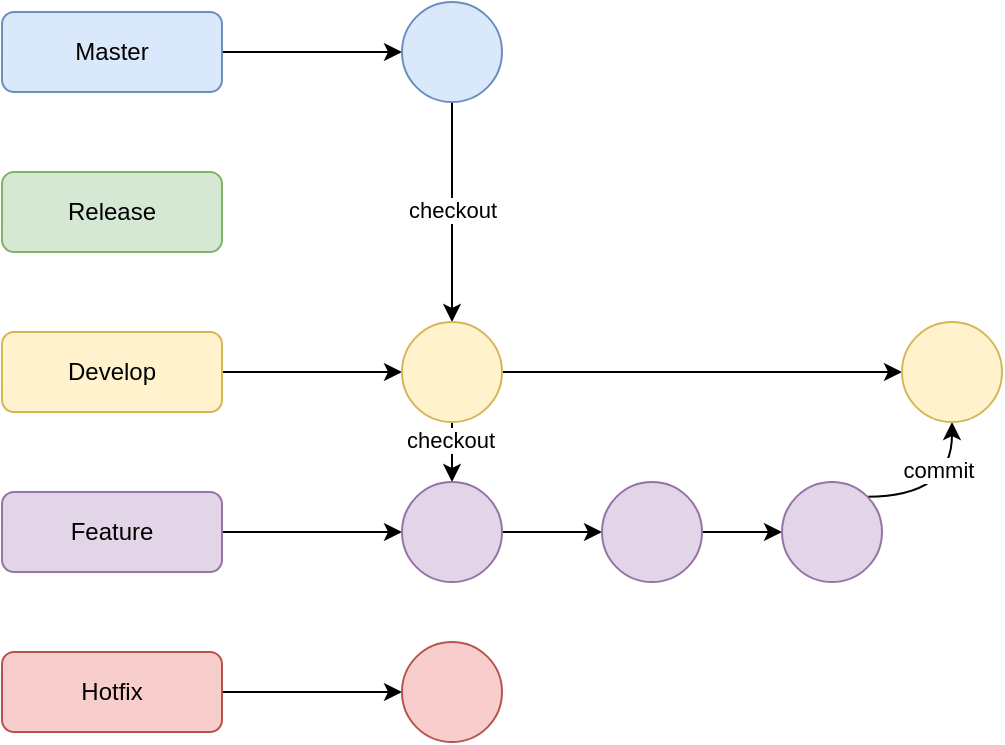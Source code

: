 <mxfile version="24.8.4">
  <diagram name="第 1 页" id="AGR7wtZmD_Y0ApM-Q9Bk">
    <mxGraphModel dx="1434" dy="780" grid="1" gridSize="10" guides="1" tooltips="1" connect="1" arrows="1" fold="1" page="1" pageScale="1" pageWidth="827" pageHeight="1169" math="0" shadow="0">
      <root>
        <mxCell id="0" />
        <mxCell id="1" parent="0" />
        <mxCell id="cLNfVEoBfQZLcli7AeTN-16" value="" style="edgeStyle=orthogonalEdgeStyle;rounded=0;orthogonalLoop=1;jettySize=auto;html=1;" edge="1" parent="1" source="cLNfVEoBfQZLcli7AeTN-1" target="cLNfVEoBfQZLcli7AeTN-15">
          <mxGeometry relative="1" as="geometry" />
        </mxCell>
        <mxCell id="cLNfVEoBfQZLcli7AeTN-1" value="Master" style="rounded=1;whiteSpace=wrap;html=1;fillColor=#dae8fc;strokeColor=#6c8ebf;" vertex="1" parent="1">
          <mxGeometry x="80" y="120" width="110" height="40" as="geometry" />
        </mxCell>
        <mxCell id="cLNfVEoBfQZLcli7AeTN-2" value="Release" style="rounded=1;whiteSpace=wrap;html=1;fillColor=#d5e8d4;strokeColor=#82b366;" vertex="1" parent="1">
          <mxGeometry x="80" y="200" width="110" height="40" as="geometry" />
        </mxCell>
        <mxCell id="cLNfVEoBfQZLcli7AeTN-24" value="" style="edgeStyle=orthogonalEdgeStyle;rounded=0;orthogonalLoop=1;jettySize=auto;html=1;" edge="1" parent="1" source="cLNfVEoBfQZLcli7AeTN-3" target="cLNfVEoBfQZLcli7AeTN-23">
          <mxGeometry relative="1" as="geometry" />
        </mxCell>
        <mxCell id="cLNfVEoBfQZLcli7AeTN-3" value="Develop" style="rounded=1;whiteSpace=wrap;html=1;fillColor=#fff2cc;strokeColor=#d6b656;" vertex="1" parent="1">
          <mxGeometry x="80" y="280" width="110" height="40" as="geometry" />
        </mxCell>
        <mxCell id="cLNfVEoBfQZLcli7AeTN-29" value="" style="edgeStyle=orthogonalEdgeStyle;rounded=0;orthogonalLoop=1;jettySize=auto;html=1;" edge="1" parent="1" source="cLNfVEoBfQZLcli7AeTN-4" target="cLNfVEoBfQZLcli7AeTN-28">
          <mxGeometry relative="1" as="geometry" />
        </mxCell>
        <mxCell id="cLNfVEoBfQZLcli7AeTN-4" value="Feature" style="rounded=1;whiteSpace=wrap;html=1;fillColor=#e1d5e7;strokeColor=#9673a6;" vertex="1" parent="1">
          <mxGeometry x="80" y="360" width="110" height="40" as="geometry" />
        </mxCell>
        <mxCell id="cLNfVEoBfQZLcli7AeTN-32" value="" style="edgeStyle=orthogonalEdgeStyle;rounded=0;orthogonalLoop=1;jettySize=auto;html=1;" edge="1" parent="1" source="cLNfVEoBfQZLcli7AeTN-5" target="cLNfVEoBfQZLcli7AeTN-31">
          <mxGeometry relative="1" as="geometry" />
        </mxCell>
        <mxCell id="cLNfVEoBfQZLcli7AeTN-5" value="Hotfix" style="rounded=1;whiteSpace=wrap;html=1;fillColor=#f8cecc;strokeColor=#b85450;" vertex="1" parent="1">
          <mxGeometry x="80" y="440" width="110" height="40" as="geometry" />
        </mxCell>
        <mxCell id="cLNfVEoBfQZLcli7AeTN-25" style="edgeStyle=orthogonalEdgeStyle;rounded=0;orthogonalLoop=1;jettySize=auto;html=1;exitX=0.5;exitY=1;exitDx=0;exitDy=0;entryX=0.5;entryY=0;entryDx=0;entryDy=0;curved=1;" edge="1" parent="1" source="cLNfVEoBfQZLcli7AeTN-15" target="cLNfVEoBfQZLcli7AeTN-23">
          <mxGeometry relative="1" as="geometry" />
        </mxCell>
        <mxCell id="cLNfVEoBfQZLcli7AeTN-26" value="checkout" style="edgeLabel;html=1;align=center;verticalAlign=middle;resizable=0;points=[];" vertex="1" connectable="0" parent="cLNfVEoBfQZLcli7AeTN-25">
          <mxGeometry x="-0.016" relative="1" as="geometry">
            <mxPoint as="offset" />
          </mxGeometry>
        </mxCell>
        <mxCell id="cLNfVEoBfQZLcli7AeTN-15" value="" style="ellipse;whiteSpace=wrap;html=1;fillColor=#dae8fc;strokeColor=#6c8ebf;rounded=1;" vertex="1" parent="1">
          <mxGeometry x="280" y="115" width="50" height="50" as="geometry" />
        </mxCell>
        <mxCell id="cLNfVEoBfQZLcli7AeTN-33" style="edgeStyle=orthogonalEdgeStyle;rounded=0;orthogonalLoop=1;jettySize=auto;html=1;exitX=0.5;exitY=1;exitDx=0;exitDy=0;entryX=0.5;entryY=0;entryDx=0;entryDy=0;" edge="1" parent="1" source="cLNfVEoBfQZLcli7AeTN-23" target="cLNfVEoBfQZLcli7AeTN-28">
          <mxGeometry relative="1" as="geometry" />
        </mxCell>
        <mxCell id="cLNfVEoBfQZLcli7AeTN-34" value="checkout" style="edgeLabel;html=1;align=center;verticalAlign=middle;resizable=0;points=[];" vertex="1" connectable="0" parent="cLNfVEoBfQZLcli7AeTN-33">
          <mxGeometry x="-0.4" y="-1" relative="1" as="geometry">
            <mxPoint as="offset" />
          </mxGeometry>
        </mxCell>
        <mxCell id="cLNfVEoBfQZLcli7AeTN-40" value="" style="edgeStyle=orthogonalEdgeStyle;rounded=0;orthogonalLoop=1;jettySize=auto;html=1;" edge="1" parent="1" source="cLNfVEoBfQZLcli7AeTN-23" target="cLNfVEoBfQZLcli7AeTN-39">
          <mxGeometry relative="1" as="geometry" />
        </mxCell>
        <mxCell id="cLNfVEoBfQZLcli7AeTN-23" value="" style="ellipse;whiteSpace=wrap;html=1;fillColor=#fff2cc;strokeColor=#d6b656;rounded=1;" vertex="1" parent="1">
          <mxGeometry x="280" y="275" width="50" height="50" as="geometry" />
        </mxCell>
        <mxCell id="cLNfVEoBfQZLcli7AeTN-36" value="" style="edgeStyle=orthogonalEdgeStyle;rounded=0;orthogonalLoop=1;jettySize=auto;html=1;" edge="1" parent="1" source="cLNfVEoBfQZLcli7AeTN-28" target="cLNfVEoBfQZLcli7AeTN-35">
          <mxGeometry relative="1" as="geometry" />
        </mxCell>
        <mxCell id="cLNfVEoBfQZLcli7AeTN-28" value="" style="ellipse;whiteSpace=wrap;html=1;fillColor=#e1d5e7;strokeColor=#9673a6;rounded=1;" vertex="1" parent="1">
          <mxGeometry x="280" y="355" width="50" height="50" as="geometry" />
        </mxCell>
        <mxCell id="cLNfVEoBfQZLcli7AeTN-31" value="" style="ellipse;whiteSpace=wrap;html=1;fillColor=#f8cecc;strokeColor=#b85450;rounded=1;" vertex="1" parent="1">
          <mxGeometry x="280" y="435" width="50" height="50" as="geometry" />
        </mxCell>
        <mxCell id="cLNfVEoBfQZLcli7AeTN-38" value="" style="edgeStyle=orthogonalEdgeStyle;rounded=0;orthogonalLoop=1;jettySize=auto;html=1;" edge="1" parent="1" source="cLNfVEoBfQZLcli7AeTN-35" target="cLNfVEoBfQZLcli7AeTN-37">
          <mxGeometry relative="1" as="geometry" />
        </mxCell>
        <mxCell id="cLNfVEoBfQZLcli7AeTN-35" value="" style="ellipse;whiteSpace=wrap;html=1;fillColor=#e1d5e7;strokeColor=#9673a6;rounded=1;" vertex="1" parent="1">
          <mxGeometry x="380" y="355" width="50" height="50" as="geometry" />
        </mxCell>
        <mxCell id="cLNfVEoBfQZLcli7AeTN-41" style="edgeStyle=orthogonalEdgeStyle;rounded=0;orthogonalLoop=1;jettySize=auto;html=1;exitX=1;exitY=0;exitDx=0;exitDy=0;entryX=0.5;entryY=1;entryDx=0;entryDy=0;curved=1;" edge="1" parent="1" source="cLNfVEoBfQZLcli7AeTN-37" target="cLNfVEoBfQZLcli7AeTN-39">
          <mxGeometry relative="1" as="geometry" />
        </mxCell>
        <mxCell id="cLNfVEoBfQZLcli7AeTN-42" value="commit" style="edgeLabel;html=1;align=center;verticalAlign=middle;resizable=0;points=[];" vertex="1" connectable="0" parent="cLNfVEoBfQZLcli7AeTN-41">
          <mxGeometry x="0.397" y="7" relative="1" as="geometry">
            <mxPoint as="offset" />
          </mxGeometry>
        </mxCell>
        <mxCell id="cLNfVEoBfQZLcli7AeTN-37" value="" style="ellipse;whiteSpace=wrap;html=1;fillColor=#e1d5e7;strokeColor=#9673a6;rounded=1;" vertex="1" parent="1">
          <mxGeometry x="470" y="355" width="50" height="50" as="geometry" />
        </mxCell>
        <mxCell id="cLNfVEoBfQZLcli7AeTN-39" value="" style="ellipse;whiteSpace=wrap;html=1;fillColor=#fff2cc;strokeColor=#d6b656;rounded=1;" vertex="1" parent="1">
          <mxGeometry x="530" y="275" width="50" height="50" as="geometry" />
        </mxCell>
      </root>
    </mxGraphModel>
  </diagram>
</mxfile>
